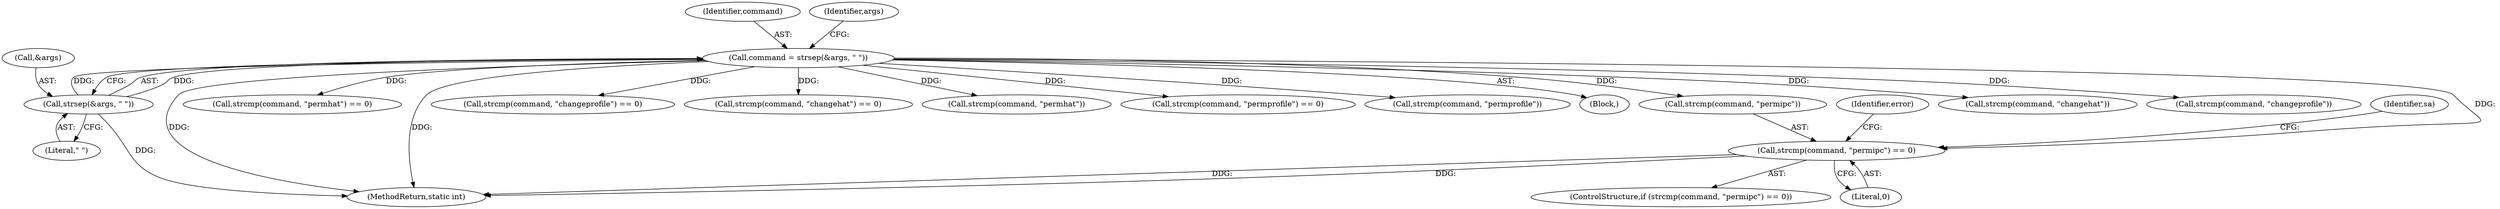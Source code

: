 digraph "0_linux_a5b2c5b2ad5853591a6cac6134cd0f599a720865@API" {
"1000258" [label="(Call,strcmp(command, \"permipc\") == 0)"];
"1000158" [label="(Call,command = strsep(&args, \" \"))"];
"1000160" [label="(Call,strsep(&args, \" \"))"];
"1000213" [label="(Call,strcmp(command, \"permhat\") == 0)"];
"1000259" [label="(Call,strcmp(command, \"permipc\"))"];
"1000227" [label="(Call,strcmp(command, \"changeprofile\") == 0)"];
"1000159" [label="(Identifier,command)"];
"1000163" [label="(Literal,\" \")"];
"1000198" [label="(Call,strcmp(command, \"changehat\") == 0)"];
"1000161" [label="(Call,&args)"];
"1000262" [label="(Literal,0)"];
"1000214" [label="(Call,strcmp(command, \"permhat\"))"];
"1000158" [label="(Call,command = strsep(&args, \" \"))"];
"1000257" [label="(ControlStructure,if (strcmp(command, \"permipc\") == 0))"];
"1000243" [label="(Call,strcmp(command, \"permprofile\") == 0)"];
"1000258" [label="(Call,strcmp(command, \"permipc\") == 0)"];
"1000265" [label="(Identifier,error)"];
"1000166" [label="(Identifier,args)"];
"1000244" [label="(Call,strcmp(command, \"permprofile\"))"];
"1000108" [label="(Block,)"];
"1000333" [label="(MethodReturn,static int)"];
"1000160" [label="(Call,strsep(&args, \" \"))"];
"1000273" [label="(Identifier,sa)"];
"1000199" [label="(Call,strcmp(command, \"changehat\"))"];
"1000228" [label="(Call,strcmp(command, \"changeprofile\"))"];
"1000258" -> "1000257"  [label="AST: "];
"1000258" -> "1000262"  [label="CFG: "];
"1000259" -> "1000258"  [label="AST: "];
"1000262" -> "1000258"  [label="AST: "];
"1000265" -> "1000258"  [label="CFG: "];
"1000273" -> "1000258"  [label="CFG: "];
"1000258" -> "1000333"  [label="DDG: "];
"1000258" -> "1000333"  [label="DDG: "];
"1000158" -> "1000258"  [label="DDG: "];
"1000158" -> "1000108"  [label="AST: "];
"1000158" -> "1000160"  [label="CFG: "];
"1000159" -> "1000158"  [label="AST: "];
"1000160" -> "1000158"  [label="AST: "];
"1000166" -> "1000158"  [label="CFG: "];
"1000158" -> "1000333"  [label="DDG: "];
"1000158" -> "1000333"  [label="DDG: "];
"1000160" -> "1000158"  [label="DDG: "];
"1000160" -> "1000158"  [label="DDG: "];
"1000158" -> "1000198"  [label="DDG: "];
"1000158" -> "1000199"  [label="DDG: "];
"1000158" -> "1000213"  [label="DDG: "];
"1000158" -> "1000214"  [label="DDG: "];
"1000158" -> "1000227"  [label="DDG: "];
"1000158" -> "1000228"  [label="DDG: "];
"1000158" -> "1000243"  [label="DDG: "];
"1000158" -> "1000244"  [label="DDG: "];
"1000158" -> "1000259"  [label="DDG: "];
"1000160" -> "1000163"  [label="CFG: "];
"1000161" -> "1000160"  [label="AST: "];
"1000163" -> "1000160"  [label="AST: "];
"1000160" -> "1000333"  [label="DDG: "];
}
